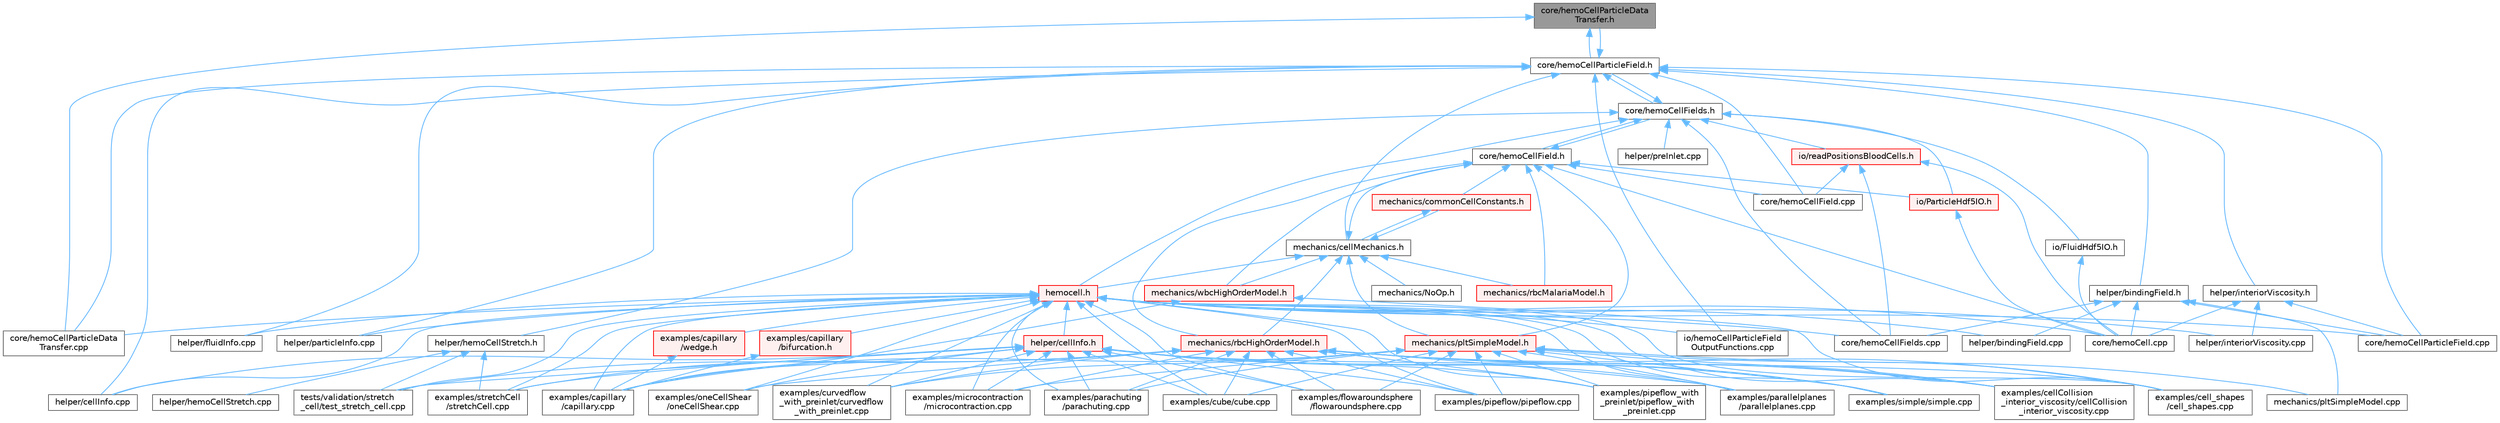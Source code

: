 digraph "core/hemoCellParticleDataTransfer.h"
{
 // LATEX_PDF_SIZE
  bgcolor="transparent";
  edge [fontname=Helvetica,fontsize=10,labelfontname=Helvetica,labelfontsize=10];
  node [fontname=Helvetica,fontsize=10,shape=box,height=0.2,width=0.4];
  Node1 [id="Node000001",label="core/hemoCellParticleData\lTransfer.h",height=0.2,width=0.4,color="gray40", fillcolor="grey60", style="filled", fontcolor="black",tooltip=" "];
  Node1 -> Node2 [id="edge1_Node000001_Node000002",dir="back",color="steelblue1",style="solid",tooltip=" "];
  Node2 [id="Node000002",label="core/hemoCellParticleData\lTransfer.cpp",height=0.2,width=0.4,color="grey40", fillcolor="white", style="filled",URL="$hemoCellParticleDataTransfer_8cpp.html",tooltip=" "];
  Node1 -> Node3 [id="edge2_Node000001_Node000003",dir="back",color="steelblue1",style="solid",tooltip=" "];
  Node3 [id="Node000003",label="core/hemoCellParticleField.h",height=0.2,width=0.4,color="grey40", fillcolor="white", style="filled",URL="$hemoCellParticleField_8h.html",tooltip=" "];
  Node3 -> Node4 [id="edge3_Node000003_Node000004",dir="back",color="steelblue1",style="solid",tooltip=" "];
  Node4 [id="Node000004",label="core/hemoCellField.cpp",height=0.2,width=0.4,color="grey40", fillcolor="white", style="filled",URL="$hemoCellField_8cpp.html",tooltip=" "];
  Node3 -> Node5 [id="edge4_Node000003_Node000005",dir="back",color="steelblue1",style="solid",tooltip=" "];
  Node5 [id="Node000005",label="core/hemoCellFields.h",height=0.2,width=0.4,color="grey40", fillcolor="white", style="filled",URL="$hemoCellFields_8h.html",tooltip=" "];
  Node5 -> Node6 [id="edge5_Node000005_Node000006",dir="back",color="steelblue1",style="solid",tooltip=" "];
  Node6 [id="Node000006",label="core/hemoCellField.h",height=0.2,width=0.4,color="grey40", fillcolor="white", style="filled",URL="$hemoCellField_8h.html",tooltip=" "];
  Node6 -> Node7 [id="edge6_Node000006_Node000007",dir="back",color="steelblue1",style="solid",tooltip=" "];
  Node7 [id="Node000007",label="core/hemoCell.cpp",height=0.2,width=0.4,color="grey40", fillcolor="white", style="filled",URL="$hemoCell_8cpp.html",tooltip=" "];
  Node6 -> Node4 [id="edge7_Node000006_Node000004",dir="back",color="steelblue1",style="solid",tooltip=" "];
  Node6 -> Node5 [id="edge8_Node000006_Node000005",dir="back",color="steelblue1",style="solid",tooltip=" "];
  Node6 -> Node8 [id="edge9_Node000006_Node000008",dir="back",color="steelblue1",style="solid",tooltip=" "];
  Node8 [id="Node000008",label="io/ParticleHdf5IO.h",height=0.2,width=0.4,color="red", fillcolor="#FFF0F0", style="filled",URL="$ParticleHdf5IO_8h.html",tooltip=" "];
  Node8 -> Node7 [id="edge10_Node000008_Node000007",dir="back",color="steelblue1",style="solid",tooltip=" "];
  Node6 -> Node10 [id="edge11_Node000006_Node000010",dir="back",color="steelblue1",style="solid",tooltip=" "];
  Node10 [id="Node000010",label="mechanics/commonCellConstants.h",height=0.2,width=0.4,color="red", fillcolor="#FFF0F0", style="filled",URL="$commonCellConstants_8h.html",tooltip=" "];
  Node10 -> Node11 [id="edge12_Node000010_Node000011",dir="back",color="steelblue1",style="solid",tooltip=" "];
  Node11 [id="Node000011",label="mechanics/cellMechanics.h",height=0.2,width=0.4,color="grey40", fillcolor="white", style="filled",URL="$cellMechanics_8h.html",tooltip=" "];
  Node11 -> Node6 [id="edge13_Node000011_Node000006",dir="back",color="steelblue1",style="solid",tooltip=" "];
  Node11 -> Node12 [id="edge14_Node000011_Node000012",dir="back",color="steelblue1",style="solid",tooltip=" "];
  Node12 [id="Node000012",label="hemocell.h",height=0.2,width=0.4,color="red", fillcolor="#FFF0F0", style="filled",URL="$hemocell_8h.html",tooltip=" "];
  Node12 -> Node7 [id="edge15_Node000012_Node000007",dir="back",color="steelblue1",style="solid",tooltip=" "];
  Node12 -> Node13 [id="edge16_Node000012_Node000013",dir="back",color="steelblue1",style="solid",tooltip=" "];
  Node13 [id="Node000013",label="core/hemoCellFields.cpp",height=0.2,width=0.4,color="grey40", fillcolor="white", style="filled",URL="$hemoCellFields_8cpp.html",tooltip=" "];
  Node12 -> Node2 [id="edge17_Node000012_Node000002",dir="back",color="steelblue1",style="solid",tooltip=" "];
  Node12 -> Node14 [id="edge18_Node000012_Node000014",dir="back",color="steelblue1",style="solid",tooltip=" "];
  Node14 [id="Node000014",label="core/hemoCellParticleField.cpp",height=0.2,width=0.4,color="grey40", fillcolor="white", style="filled",URL="$hemoCellParticleField_8cpp.html",tooltip=" "];
  Node12 -> Node15 [id="edge19_Node000012_Node000015",dir="back",color="steelblue1",style="solid",tooltip=" "];
  Node15 [id="Node000015",label="examples/capillary\l/bifurcation.h",height=0.2,width=0.4,color="red", fillcolor="#FFF0F0", style="filled",URL="$bifurcation_8h.html",tooltip=" "];
  Node15 -> Node17 [id="edge20_Node000015_Node000017",dir="back",color="steelblue1",style="solid",tooltip=" "];
  Node17 [id="Node000017",label="examples/capillary\l/capillary.cpp",height=0.2,width=0.4,color="grey40", fillcolor="white", style="filled",URL="$capillary_8cpp.html",tooltip=" "];
  Node12 -> Node17 [id="edge21_Node000012_Node000017",dir="back",color="steelblue1",style="solid",tooltip=" "];
  Node12 -> Node18 [id="edge22_Node000012_Node000018",dir="back",color="steelblue1",style="solid",tooltip=" "];
  Node18 [id="Node000018",label="examples/capillary\l/wedge.h",height=0.2,width=0.4,color="red", fillcolor="#FFF0F0", style="filled",URL="$wedge_8h.html",tooltip=" "];
  Node18 -> Node17 [id="edge23_Node000018_Node000017",dir="back",color="steelblue1",style="solid",tooltip=" "];
  Node12 -> Node20 [id="edge24_Node000012_Node000020",dir="back",color="steelblue1",style="solid",tooltip=" "];
  Node20 [id="Node000020",label="examples/cellCollision\l_interior_viscosity/cellCollision\l_interior_viscosity.cpp",height=0.2,width=0.4,color="grey40", fillcolor="white", style="filled",URL="$cellCollision__interior__viscosity_8cpp.html",tooltip=" "];
  Node12 -> Node21 [id="edge25_Node000012_Node000021",dir="back",color="steelblue1",style="solid",tooltip=" "];
  Node21 [id="Node000021",label="examples/cell_shapes\l/cell_shapes.cpp",height=0.2,width=0.4,color="grey40", fillcolor="white", style="filled",URL="$cell__shapes_8cpp.html",tooltip=" "];
  Node12 -> Node22 [id="edge26_Node000012_Node000022",dir="back",color="steelblue1",style="solid",tooltip=" "];
  Node22 [id="Node000022",label="examples/cube/cube.cpp",height=0.2,width=0.4,color="grey40", fillcolor="white", style="filled",URL="$examples_2cube_2cube_8cpp.html",tooltip=" "];
  Node12 -> Node23 [id="edge27_Node000012_Node000023",dir="back",color="steelblue1",style="solid",tooltip=" "];
  Node23 [id="Node000023",label="examples/curvedflow\l_with_preinlet/curvedflow\l_with_preinlet.cpp",height=0.2,width=0.4,color="grey40", fillcolor="white", style="filled",URL="$curvedflow__with__preinlet_8cpp.html",tooltip=" "];
  Node12 -> Node24 [id="edge28_Node000012_Node000024",dir="back",color="steelblue1",style="solid",tooltip=" "];
  Node24 [id="Node000024",label="examples/flowaroundsphere\l/flowaroundsphere.cpp",height=0.2,width=0.4,color="grey40", fillcolor="white", style="filled",URL="$flowaroundsphere_8cpp.html",tooltip=" "];
  Node12 -> Node25 [id="edge29_Node000012_Node000025",dir="back",color="steelblue1",style="solid",tooltip=" "];
  Node25 [id="Node000025",label="examples/microcontraction\l/microcontraction.cpp",height=0.2,width=0.4,color="grey40", fillcolor="white", style="filled",URL="$microcontraction_8cpp.html",tooltip=" "];
  Node12 -> Node26 [id="edge30_Node000012_Node000026",dir="back",color="steelblue1",style="solid",tooltip=" "];
  Node26 [id="Node000026",label="examples/oneCellShear\l/oneCellShear.cpp",height=0.2,width=0.4,color="grey40", fillcolor="white", style="filled",URL="$oneCellShear_8cpp.html",tooltip=" "];
  Node12 -> Node27 [id="edge31_Node000012_Node000027",dir="back",color="steelblue1",style="solid",tooltip=" "];
  Node27 [id="Node000027",label="examples/parachuting\l/parachuting.cpp",height=0.2,width=0.4,color="grey40", fillcolor="white", style="filled",URL="$parachuting_8cpp.html",tooltip=" "];
  Node12 -> Node28 [id="edge32_Node000012_Node000028",dir="back",color="steelblue1",style="solid",tooltip=" "];
  Node28 [id="Node000028",label="examples/parallelplanes\l/parallelplanes.cpp",height=0.2,width=0.4,color="grey40", fillcolor="white", style="filled",URL="$parallelplanes_8cpp.html",tooltip=" "];
  Node12 -> Node29 [id="edge33_Node000012_Node000029",dir="back",color="steelblue1",style="solid",tooltip=" "];
  Node29 [id="Node000029",label="examples/pipeflow/pipeflow.cpp",height=0.2,width=0.4,color="grey40", fillcolor="white", style="filled",URL="$pipeflow_8cpp.html",tooltip=" "];
  Node12 -> Node30 [id="edge34_Node000012_Node000030",dir="back",color="steelblue1",style="solid",tooltip=" "];
  Node30 [id="Node000030",label="examples/pipeflow_with\l_preinlet/pipeflow_with\l_preinlet.cpp",height=0.2,width=0.4,color="grey40", fillcolor="white", style="filled",URL="$pipeflow__with__preinlet_8cpp.html",tooltip=" "];
  Node12 -> Node31 [id="edge35_Node000012_Node000031",dir="back",color="steelblue1",style="solid",tooltip=" "];
  Node31 [id="Node000031",label="examples/simple/simple.cpp",height=0.2,width=0.4,color="grey40", fillcolor="white", style="filled",URL="$simple_8cpp.html",tooltip=" "];
  Node12 -> Node32 [id="edge36_Node000012_Node000032",dir="back",color="steelblue1",style="solid",tooltip=" "];
  Node32 [id="Node000032",label="examples/stretchCell\l/stretchCell.cpp",height=0.2,width=0.4,color="grey40", fillcolor="white", style="filled",URL="$stretchCell_8cpp.html",tooltip=" "];
  Node12 -> Node33 [id="edge37_Node000012_Node000033",dir="back",color="steelblue1",style="solid",tooltip=" "];
  Node33 [id="Node000033",label="helper/bindingField.cpp",height=0.2,width=0.4,color="grey40", fillcolor="white", style="filled",URL="$bindingField_8cpp.html",tooltip=" "];
  Node12 -> Node34 [id="edge38_Node000012_Node000034",dir="back",color="steelblue1",style="solid",tooltip=" "];
  Node34 [id="Node000034",label="helper/cellInfo.cpp",height=0.2,width=0.4,color="grey40", fillcolor="white", style="filled",URL="$cellInfo_8cpp.html",tooltip=" "];
  Node12 -> Node35 [id="edge39_Node000012_Node000035",dir="back",color="steelblue1",style="solid",tooltip=" "];
  Node35 [id="Node000035",label="helper/cellInfo.h",height=0.2,width=0.4,color="red", fillcolor="#FFF0F0", style="filled",URL="$cellInfo_8h.html",tooltip=" "];
  Node35 -> Node17 [id="edge40_Node000035_Node000017",dir="back",color="steelblue1",style="solid",tooltip=" "];
  Node35 -> Node20 [id="edge41_Node000035_Node000020",dir="back",color="steelblue1",style="solid",tooltip=" "];
  Node35 -> Node21 [id="edge42_Node000035_Node000021",dir="back",color="steelblue1",style="solid",tooltip=" "];
  Node35 -> Node22 [id="edge43_Node000035_Node000022",dir="back",color="steelblue1",style="solid",tooltip=" "];
  Node35 -> Node23 [id="edge44_Node000035_Node000023",dir="back",color="steelblue1",style="solid",tooltip=" "];
  Node35 -> Node24 [id="edge45_Node000035_Node000024",dir="back",color="steelblue1",style="solid",tooltip=" "];
  Node35 -> Node25 [id="edge46_Node000035_Node000025",dir="back",color="steelblue1",style="solid",tooltip=" "];
  Node35 -> Node26 [id="edge47_Node000035_Node000026",dir="back",color="steelblue1",style="solid",tooltip=" "];
  Node35 -> Node27 [id="edge48_Node000035_Node000027",dir="back",color="steelblue1",style="solid",tooltip=" "];
  Node35 -> Node28 [id="edge49_Node000035_Node000028",dir="back",color="steelblue1",style="solid",tooltip=" "];
  Node35 -> Node29 [id="edge50_Node000035_Node000029",dir="back",color="steelblue1",style="solid",tooltip=" "];
  Node35 -> Node30 [id="edge51_Node000035_Node000030",dir="back",color="steelblue1",style="solid",tooltip=" "];
  Node35 -> Node31 [id="edge52_Node000035_Node000031",dir="back",color="steelblue1",style="solid",tooltip=" "];
  Node35 -> Node32 [id="edge53_Node000035_Node000032",dir="back",color="steelblue1",style="solid",tooltip=" "];
  Node35 -> Node34 [id="edge54_Node000035_Node000034",dir="back",color="steelblue1",style="solid",tooltip=" "];
  Node35 -> Node40 [id="edge55_Node000035_Node000040",dir="back",color="steelblue1",style="solid",tooltip=" "];
  Node40 [id="Node000040",label="tests/validation/stretch\l_cell/test_stretch_cell.cpp",height=0.2,width=0.4,color="grey40", fillcolor="white", style="filled",URL="$test__stretch__cell_8cpp.html",tooltip=" "];
  Node12 -> Node41 [id="edge56_Node000012_Node000041",dir="back",color="steelblue1",style="solid",tooltip=" "];
  Node41 [id="Node000041",label="helper/fluidInfo.cpp",height=0.2,width=0.4,color="grey40", fillcolor="white", style="filled",URL="$fluidInfo_8cpp.html",tooltip=" "];
  Node12 -> Node43 [id="edge57_Node000012_Node000043",dir="back",color="steelblue1",style="solid",tooltip=" "];
  Node43 [id="Node000043",label="helper/interiorViscosity.cpp",height=0.2,width=0.4,color="grey40", fillcolor="white", style="filled",URL="$interiorViscosity_8cpp.html",tooltip=" "];
  Node12 -> Node47 [id="edge58_Node000012_Node000047",dir="back",color="steelblue1",style="solid",tooltip=" "];
  Node47 [id="Node000047",label="helper/particleInfo.cpp",height=0.2,width=0.4,color="grey40", fillcolor="white", style="filled",URL="$particleInfo_8cpp.html",tooltip=" "];
  Node12 -> Node53 [id="edge59_Node000012_Node000053",dir="back",color="steelblue1",style="solid",tooltip=" "];
  Node53 [id="Node000053",label="io/hemoCellParticleField\lOutputFunctions.cpp",height=0.2,width=0.4,color="grey40", fillcolor="white", style="filled",URL="$hemoCellParticleFieldOutputFunctions_8cpp.html",tooltip=" "];
  Node12 -> Node40 [id="edge60_Node000012_Node000040",dir="back",color="steelblue1",style="solid",tooltip=" "];
  Node11 -> Node55 [id="edge61_Node000011_Node000055",dir="back",color="steelblue1",style="solid",tooltip=" "];
  Node55 [id="Node000055",label="mechanics/NoOp.h",height=0.2,width=0.4,color="grey40", fillcolor="white", style="filled",URL="$NoOp_8h.html",tooltip=" "];
  Node11 -> Node10 [id="edge62_Node000011_Node000010",dir="back",color="steelblue1",style="solid",tooltip=" "];
  Node11 -> Node56 [id="edge63_Node000011_Node000056",dir="back",color="steelblue1",style="solid",tooltip=" "];
  Node56 [id="Node000056",label="mechanics/pltSimpleModel.h",height=0.2,width=0.4,color="red", fillcolor="#FFF0F0", style="filled",URL="$pltSimpleModel_8h.html",tooltip=" "];
  Node56 -> Node17 [id="edge64_Node000056_Node000017",dir="back",color="steelblue1",style="solid",tooltip=" "];
  Node56 -> Node20 [id="edge65_Node000056_Node000020",dir="back",color="steelblue1",style="solid",tooltip=" "];
  Node56 -> Node21 [id="edge66_Node000056_Node000021",dir="back",color="steelblue1",style="solid",tooltip=" "];
  Node56 -> Node22 [id="edge67_Node000056_Node000022",dir="back",color="steelblue1",style="solid",tooltip=" "];
  Node56 -> Node23 [id="edge68_Node000056_Node000023",dir="back",color="steelblue1",style="solid",tooltip=" "];
  Node56 -> Node24 [id="edge69_Node000056_Node000024",dir="back",color="steelblue1",style="solid",tooltip=" "];
  Node56 -> Node25 [id="edge70_Node000056_Node000025",dir="back",color="steelblue1",style="solid",tooltip=" "];
  Node56 -> Node27 [id="edge71_Node000056_Node000027",dir="back",color="steelblue1",style="solid",tooltip=" "];
  Node56 -> Node28 [id="edge72_Node000056_Node000028",dir="back",color="steelblue1",style="solid",tooltip=" "];
  Node56 -> Node29 [id="edge73_Node000056_Node000029",dir="back",color="steelblue1",style="solid",tooltip=" "];
  Node56 -> Node30 [id="edge74_Node000056_Node000030",dir="back",color="steelblue1",style="solid",tooltip=" "];
  Node56 -> Node31 [id="edge75_Node000056_Node000031",dir="back",color="steelblue1",style="solid",tooltip=" "];
  Node56 -> Node57 [id="edge76_Node000056_Node000057",dir="back",color="steelblue1",style="solid",tooltip=" "];
  Node57 [id="Node000057",label="mechanics/pltSimpleModel.cpp",height=0.2,width=0.4,color="grey40", fillcolor="white", style="filled",URL="$pltSimpleModel_8cpp.html",tooltip=" "];
  Node11 -> Node58 [id="edge77_Node000011_Node000058",dir="back",color="steelblue1",style="solid",tooltip=" "];
  Node58 [id="Node000058",label="mechanics/rbcHighOrderModel.h",height=0.2,width=0.4,color="red", fillcolor="#FFF0F0", style="filled",URL="$rbcHighOrderModel_8h.html",tooltip=" "];
  Node58 -> Node20 [id="edge78_Node000058_Node000020",dir="back",color="steelblue1",style="solid",tooltip=" "];
  Node58 -> Node21 [id="edge79_Node000058_Node000021",dir="back",color="steelblue1",style="solid",tooltip=" "];
  Node58 -> Node22 [id="edge80_Node000058_Node000022",dir="back",color="steelblue1",style="solid",tooltip=" "];
  Node58 -> Node23 [id="edge81_Node000058_Node000023",dir="back",color="steelblue1",style="solid",tooltip=" "];
  Node58 -> Node24 [id="edge82_Node000058_Node000024",dir="back",color="steelblue1",style="solid",tooltip=" "];
  Node58 -> Node25 [id="edge83_Node000058_Node000025",dir="back",color="steelblue1",style="solid",tooltip=" "];
  Node58 -> Node26 [id="edge84_Node000058_Node000026",dir="back",color="steelblue1",style="solid",tooltip=" "];
  Node58 -> Node27 [id="edge85_Node000058_Node000027",dir="back",color="steelblue1",style="solid",tooltip=" "];
  Node58 -> Node28 [id="edge86_Node000058_Node000028",dir="back",color="steelblue1",style="solid",tooltip=" "];
  Node58 -> Node29 [id="edge87_Node000058_Node000029",dir="back",color="steelblue1",style="solid",tooltip=" "];
  Node58 -> Node30 [id="edge88_Node000058_Node000030",dir="back",color="steelblue1",style="solid",tooltip=" "];
  Node58 -> Node31 [id="edge89_Node000058_Node000031",dir="back",color="steelblue1",style="solid",tooltip=" "];
  Node58 -> Node32 [id="edge90_Node000058_Node000032",dir="back",color="steelblue1",style="solid",tooltip=" "];
  Node58 -> Node40 [id="edge91_Node000058_Node000040",dir="back",color="steelblue1",style="solid",tooltip=" "];
  Node11 -> Node60 [id="edge92_Node000011_Node000060",dir="back",color="steelblue1",style="solid",tooltip=" "];
  Node60 [id="Node000060",label="mechanics/rbcMalariaModel.h",height=0.2,width=0.4,color="red", fillcolor="#FFF0F0", style="filled",URL="$rbcMalariaModel_8h.html",tooltip=" "];
  Node11 -> Node62 [id="edge93_Node000011_Node000062",dir="back",color="steelblue1",style="solid",tooltip=" "];
  Node62 [id="Node000062",label="mechanics/wbcHighOrderModel.h",height=0.2,width=0.4,color="red", fillcolor="#FFF0F0", style="filled",URL="$wbcHighOrderModel_8h.html",tooltip=" "];
  Node62 -> Node17 [id="edge94_Node000062_Node000017",dir="back",color="steelblue1",style="solid",tooltip=" "];
  Node62 -> Node21 [id="edge95_Node000062_Node000021",dir="back",color="steelblue1",style="solid",tooltip=" "];
  Node6 -> Node56 [id="edge96_Node000006_Node000056",dir="back",color="steelblue1",style="solid",tooltip=" "];
  Node6 -> Node58 [id="edge97_Node000006_Node000058",dir="back",color="steelblue1",style="solid",tooltip=" "];
  Node6 -> Node60 [id="edge98_Node000006_Node000060",dir="back",color="steelblue1",style="solid",tooltip=" "];
  Node6 -> Node62 [id="edge99_Node000006_Node000062",dir="back",color="steelblue1",style="solid",tooltip=" "];
  Node5 -> Node13 [id="edge100_Node000005_Node000013",dir="back",color="steelblue1",style="solid",tooltip=" "];
  Node5 -> Node3 [id="edge101_Node000005_Node000003",dir="back",color="steelblue1",style="solid",tooltip=" "];
  Node5 -> Node65 [id="edge102_Node000005_Node000065",dir="back",color="steelblue1",style="solid",tooltip=" "];
  Node65 [id="Node000065",label="helper/hemoCellStretch.h",height=0.2,width=0.4,color="grey40", fillcolor="white", style="filled",URL="$hemoCellStretch_8h.html",tooltip=" "];
  Node65 -> Node32 [id="edge103_Node000065_Node000032",dir="back",color="steelblue1",style="solid",tooltip=" "];
  Node65 -> Node66 [id="edge104_Node000065_Node000066",dir="back",color="steelblue1",style="solid",tooltip=" "];
  Node66 [id="Node000066",label="helper/hemoCellStretch.cpp",height=0.2,width=0.4,color="grey40", fillcolor="white", style="filled",URL="$hemoCellStretch_8cpp.html",tooltip=" "];
  Node65 -> Node40 [id="edge105_Node000065_Node000040",dir="back",color="steelblue1",style="solid",tooltip=" "];
  Node5 -> Node50 [id="edge106_Node000005_Node000050",dir="back",color="steelblue1",style="solid",tooltip=" "];
  Node50 [id="Node000050",label="helper/preInlet.cpp",height=0.2,width=0.4,color="grey40", fillcolor="white", style="filled",URL="$preInlet_8cpp.html",tooltip=" "];
  Node5 -> Node12 [id="edge107_Node000005_Node000012",dir="back",color="steelblue1",style="solid",tooltip=" "];
  Node5 -> Node67 [id="edge108_Node000005_Node000067",dir="back",color="steelblue1",style="solid",tooltip=" "];
  Node67 [id="Node000067",label="io/FluidHdf5IO.h",height=0.2,width=0.4,color="grey40", fillcolor="white", style="filled",URL="$FluidHdf5IO_8h.html",tooltip=" "];
  Node67 -> Node7 [id="edge109_Node000067_Node000007",dir="back",color="steelblue1",style="solid",tooltip=" "];
  Node5 -> Node8 [id="edge110_Node000005_Node000008",dir="back",color="steelblue1",style="solid",tooltip=" "];
  Node5 -> Node68 [id="edge111_Node000005_Node000068",dir="back",color="steelblue1",style="solid",tooltip=" "];
  Node68 [id="Node000068",label="io/readPositionsBloodCells.h",height=0.2,width=0.4,color="red", fillcolor="#FFF0F0", style="filled",URL="$readPositionsBloodCells_8h.html",tooltip=" "];
  Node68 -> Node7 [id="edge112_Node000068_Node000007",dir="back",color="steelblue1",style="solid",tooltip=" "];
  Node68 -> Node4 [id="edge113_Node000068_Node000004",dir="back",color="steelblue1",style="solid",tooltip=" "];
  Node68 -> Node13 [id="edge114_Node000068_Node000013",dir="back",color="steelblue1",style="solid",tooltip=" "];
  Node3 -> Node2 [id="edge115_Node000003_Node000002",dir="back",color="steelblue1",style="solid",tooltip=" "];
  Node3 -> Node1 [id="edge116_Node000003_Node000001",dir="back",color="steelblue1",style="solid",tooltip=" "];
  Node3 -> Node14 [id="edge117_Node000003_Node000014",dir="back",color="steelblue1",style="solid",tooltip=" "];
  Node3 -> Node69 [id="edge118_Node000003_Node000069",dir="back",color="steelblue1",style="solid",tooltip=" "];
  Node69 [id="Node000069",label="helper/bindingField.h",height=0.2,width=0.4,color="grey40", fillcolor="white", style="filled",URL="$bindingField_8h.html",tooltip=" "];
  Node69 -> Node7 [id="edge119_Node000069_Node000007",dir="back",color="steelblue1",style="solid",tooltip=" "];
  Node69 -> Node13 [id="edge120_Node000069_Node000013",dir="back",color="steelblue1",style="solid",tooltip=" "];
  Node69 -> Node14 [id="edge121_Node000069_Node000014",dir="back",color="steelblue1",style="solid",tooltip=" "];
  Node69 -> Node33 [id="edge122_Node000069_Node000033",dir="back",color="steelblue1",style="solid",tooltip=" "];
  Node69 -> Node57 [id="edge123_Node000069_Node000057",dir="back",color="steelblue1",style="solid",tooltip=" "];
  Node3 -> Node34 [id="edge124_Node000003_Node000034",dir="back",color="steelblue1",style="solid",tooltip=" "];
  Node3 -> Node41 [id="edge125_Node000003_Node000041",dir="back",color="steelblue1",style="solid",tooltip=" "];
  Node3 -> Node70 [id="edge126_Node000003_Node000070",dir="back",color="steelblue1",style="solid",tooltip=" "];
  Node70 [id="Node000070",label="helper/interiorViscosity.h",height=0.2,width=0.4,color="grey40", fillcolor="white", style="filled",URL="$interiorViscosity_8h.html",tooltip=" "];
  Node70 -> Node7 [id="edge127_Node000070_Node000007",dir="back",color="steelblue1",style="solid",tooltip=" "];
  Node70 -> Node14 [id="edge128_Node000070_Node000014",dir="back",color="steelblue1",style="solid",tooltip=" "];
  Node70 -> Node43 [id="edge129_Node000070_Node000043",dir="back",color="steelblue1",style="solid",tooltip=" "];
  Node3 -> Node47 [id="edge130_Node000003_Node000047",dir="back",color="steelblue1",style="solid",tooltip=" "];
  Node3 -> Node53 [id="edge131_Node000003_Node000053",dir="back",color="steelblue1",style="solid",tooltip=" "];
  Node3 -> Node11 [id="edge132_Node000003_Node000011",dir="back",color="steelblue1",style="solid",tooltip=" "];
}
